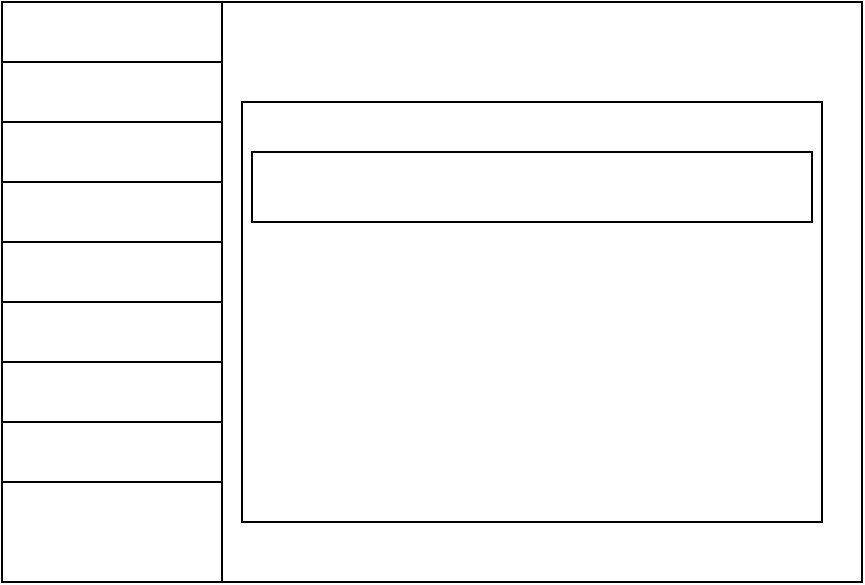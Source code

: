 <mxfile version="24.2.7" type="device">
  <diagram name="Page-1" id="LgQn40KETIR0E7uUy9S3">
    <mxGraphModel dx="760" dy="291" grid="1" gridSize="10" guides="1" tooltips="1" connect="1" arrows="1" fold="1" page="1" pageScale="1" pageWidth="827" pageHeight="1169" math="0" shadow="0">
      <root>
        <mxCell id="0" />
        <mxCell id="1" parent="0" />
        <mxCell id="_Y-C_nS7aQ6DhLtmvE2e-2" value="" style="rounded=0;whiteSpace=wrap;html=1;" vertex="1" parent="1">
          <mxGeometry x="100" y="110" width="430" height="290" as="geometry" />
        </mxCell>
        <mxCell id="_Y-C_nS7aQ6DhLtmvE2e-3" value="" style="rounded=0;whiteSpace=wrap;html=1;" vertex="1" parent="1">
          <mxGeometry x="100" y="110" width="110" height="290" as="geometry" />
        </mxCell>
        <mxCell id="_Y-C_nS7aQ6DhLtmvE2e-6" value="" style="rounded=0;whiteSpace=wrap;html=1;" vertex="1" parent="1">
          <mxGeometry x="100" y="110" width="110" height="30" as="geometry" />
        </mxCell>
        <mxCell id="_Y-C_nS7aQ6DhLtmvE2e-7" value="" style="rounded=0;whiteSpace=wrap;html=1;" vertex="1" parent="1">
          <mxGeometry x="100" y="140" width="110" height="30" as="geometry" />
        </mxCell>
        <mxCell id="_Y-C_nS7aQ6DhLtmvE2e-8" value="" style="rounded=0;whiteSpace=wrap;html=1;" vertex="1" parent="1">
          <mxGeometry x="100" y="170" width="110" height="30" as="geometry" />
        </mxCell>
        <mxCell id="_Y-C_nS7aQ6DhLtmvE2e-9" value="" style="rounded=0;whiteSpace=wrap;html=1;" vertex="1" parent="1">
          <mxGeometry x="100" y="200" width="110" height="30" as="geometry" />
        </mxCell>
        <mxCell id="_Y-C_nS7aQ6DhLtmvE2e-10" value="" style="rounded=0;whiteSpace=wrap;html=1;" vertex="1" parent="1">
          <mxGeometry x="100" y="230" width="110" height="30" as="geometry" />
        </mxCell>
        <mxCell id="_Y-C_nS7aQ6DhLtmvE2e-11" value="" style="rounded=0;whiteSpace=wrap;html=1;" vertex="1" parent="1">
          <mxGeometry x="100" y="260" width="110" height="30" as="geometry" />
        </mxCell>
        <mxCell id="_Y-C_nS7aQ6DhLtmvE2e-12" value="" style="rounded=0;whiteSpace=wrap;html=1;" vertex="1" parent="1">
          <mxGeometry x="100" y="290" width="110" height="30" as="geometry" />
        </mxCell>
        <mxCell id="_Y-C_nS7aQ6DhLtmvE2e-13" value="" style="rounded=0;whiteSpace=wrap;html=1;" vertex="1" parent="1">
          <mxGeometry x="100" y="320" width="110" height="30" as="geometry" />
        </mxCell>
        <mxCell id="_Y-C_nS7aQ6DhLtmvE2e-14" value="" style="rounded=0;whiteSpace=wrap;html=1;" vertex="1" parent="1">
          <mxGeometry x="220" y="160" width="290" height="210" as="geometry" />
        </mxCell>
        <mxCell id="_Y-C_nS7aQ6DhLtmvE2e-15" value="" style="rounded=0;whiteSpace=wrap;html=1;" vertex="1" parent="1">
          <mxGeometry x="225" y="185" width="280" height="35" as="geometry" />
        </mxCell>
      </root>
    </mxGraphModel>
  </diagram>
</mxfile>
